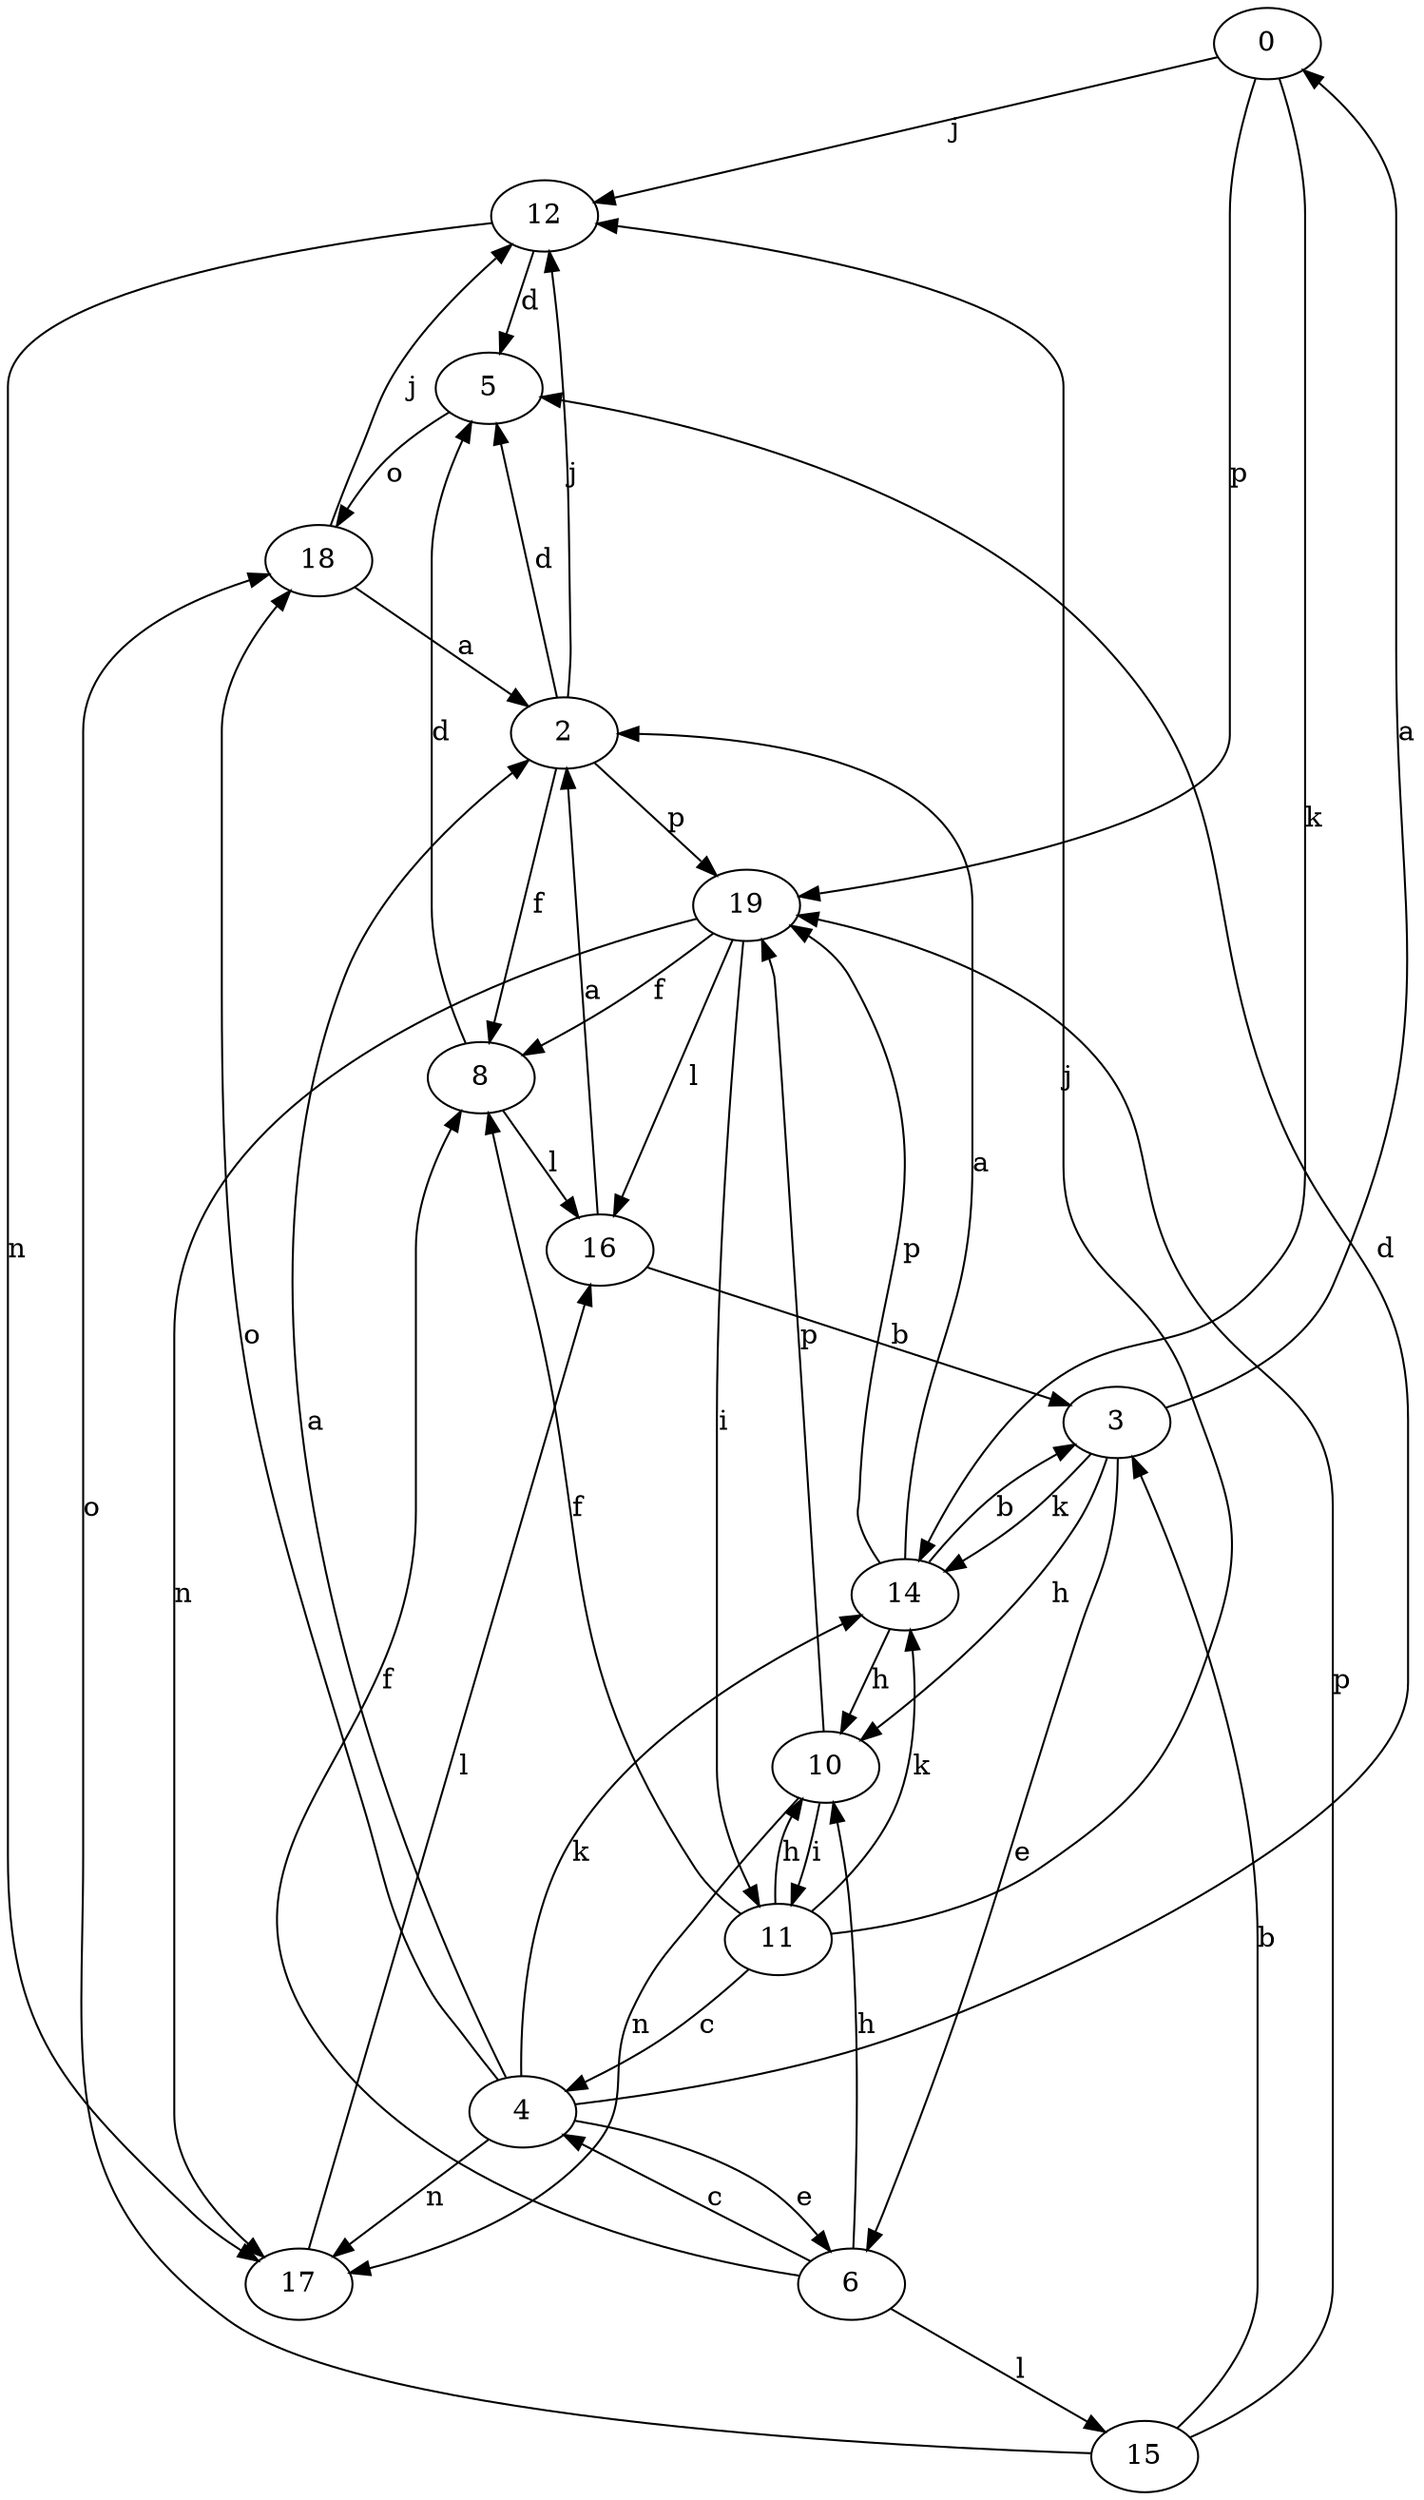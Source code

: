 strict digraph  {
0;
2;
3;
4;
5;
6;
8;
10;
11;
12;
14;
15;
16;
17;
18;
19;
0 -> 12  [label=j];
0 -> 14  [label=k];
0 -> 19  [label=p];
2 -> 5  [label=d];
2 -> 8  [label=f];
2 -> 12  [label=j];
2 -> 19  [label=p];
3 -> 0  [label=a];
3 -> 6  [label=e];
3 -> 10  [label=h];
3 -> 14  [label=k];
4 -> 2  [label=a];
4 -> 5  [label=d];
4 -> 6  [label=e];
4 -> 14  [label=k];
4 -> 17  [label=n];
4 -> 18  [label=o];
5 -> 18  [label=o];
6 -> 4  [label=c];
6 -> 8  [label=f];
6 -> 10  [label=h];
6 -> 15  [label=l];
8 -> 5  [label=d];
8 -> 16  [label=l];
10 -> 11  [label=i];
10 -> 17  [label=n];
10 -> 19  [label=p];
11 -> 4  [label=c];
11 -> 8  [label=f];
11 -> 10  [label=h];
11 -> 12  [label=j];
11 -> 14  [label=k];
12 -> 5  [label=d];
12 -> 17  [label=n];
14 -> 2  [label=a];
14 -> 3  [label=b];
14 -> 10  [label=h];
14 -> 19  [label=p];
15 -> 3  [label=b];
15 -> 18  [label=o];
15 -> 19  [label=p];
16 -> 2  [label=a];
16 -> 3  [label=b];
17 -> 16  [label=l];
18 -> 2  [label=a];
18 -> 12  [label=j];
19 -> 8  [label=f];
19 -> 11  [label=i];
19 -> 16  [label=l];
19 -> 17  [label=n];
}
